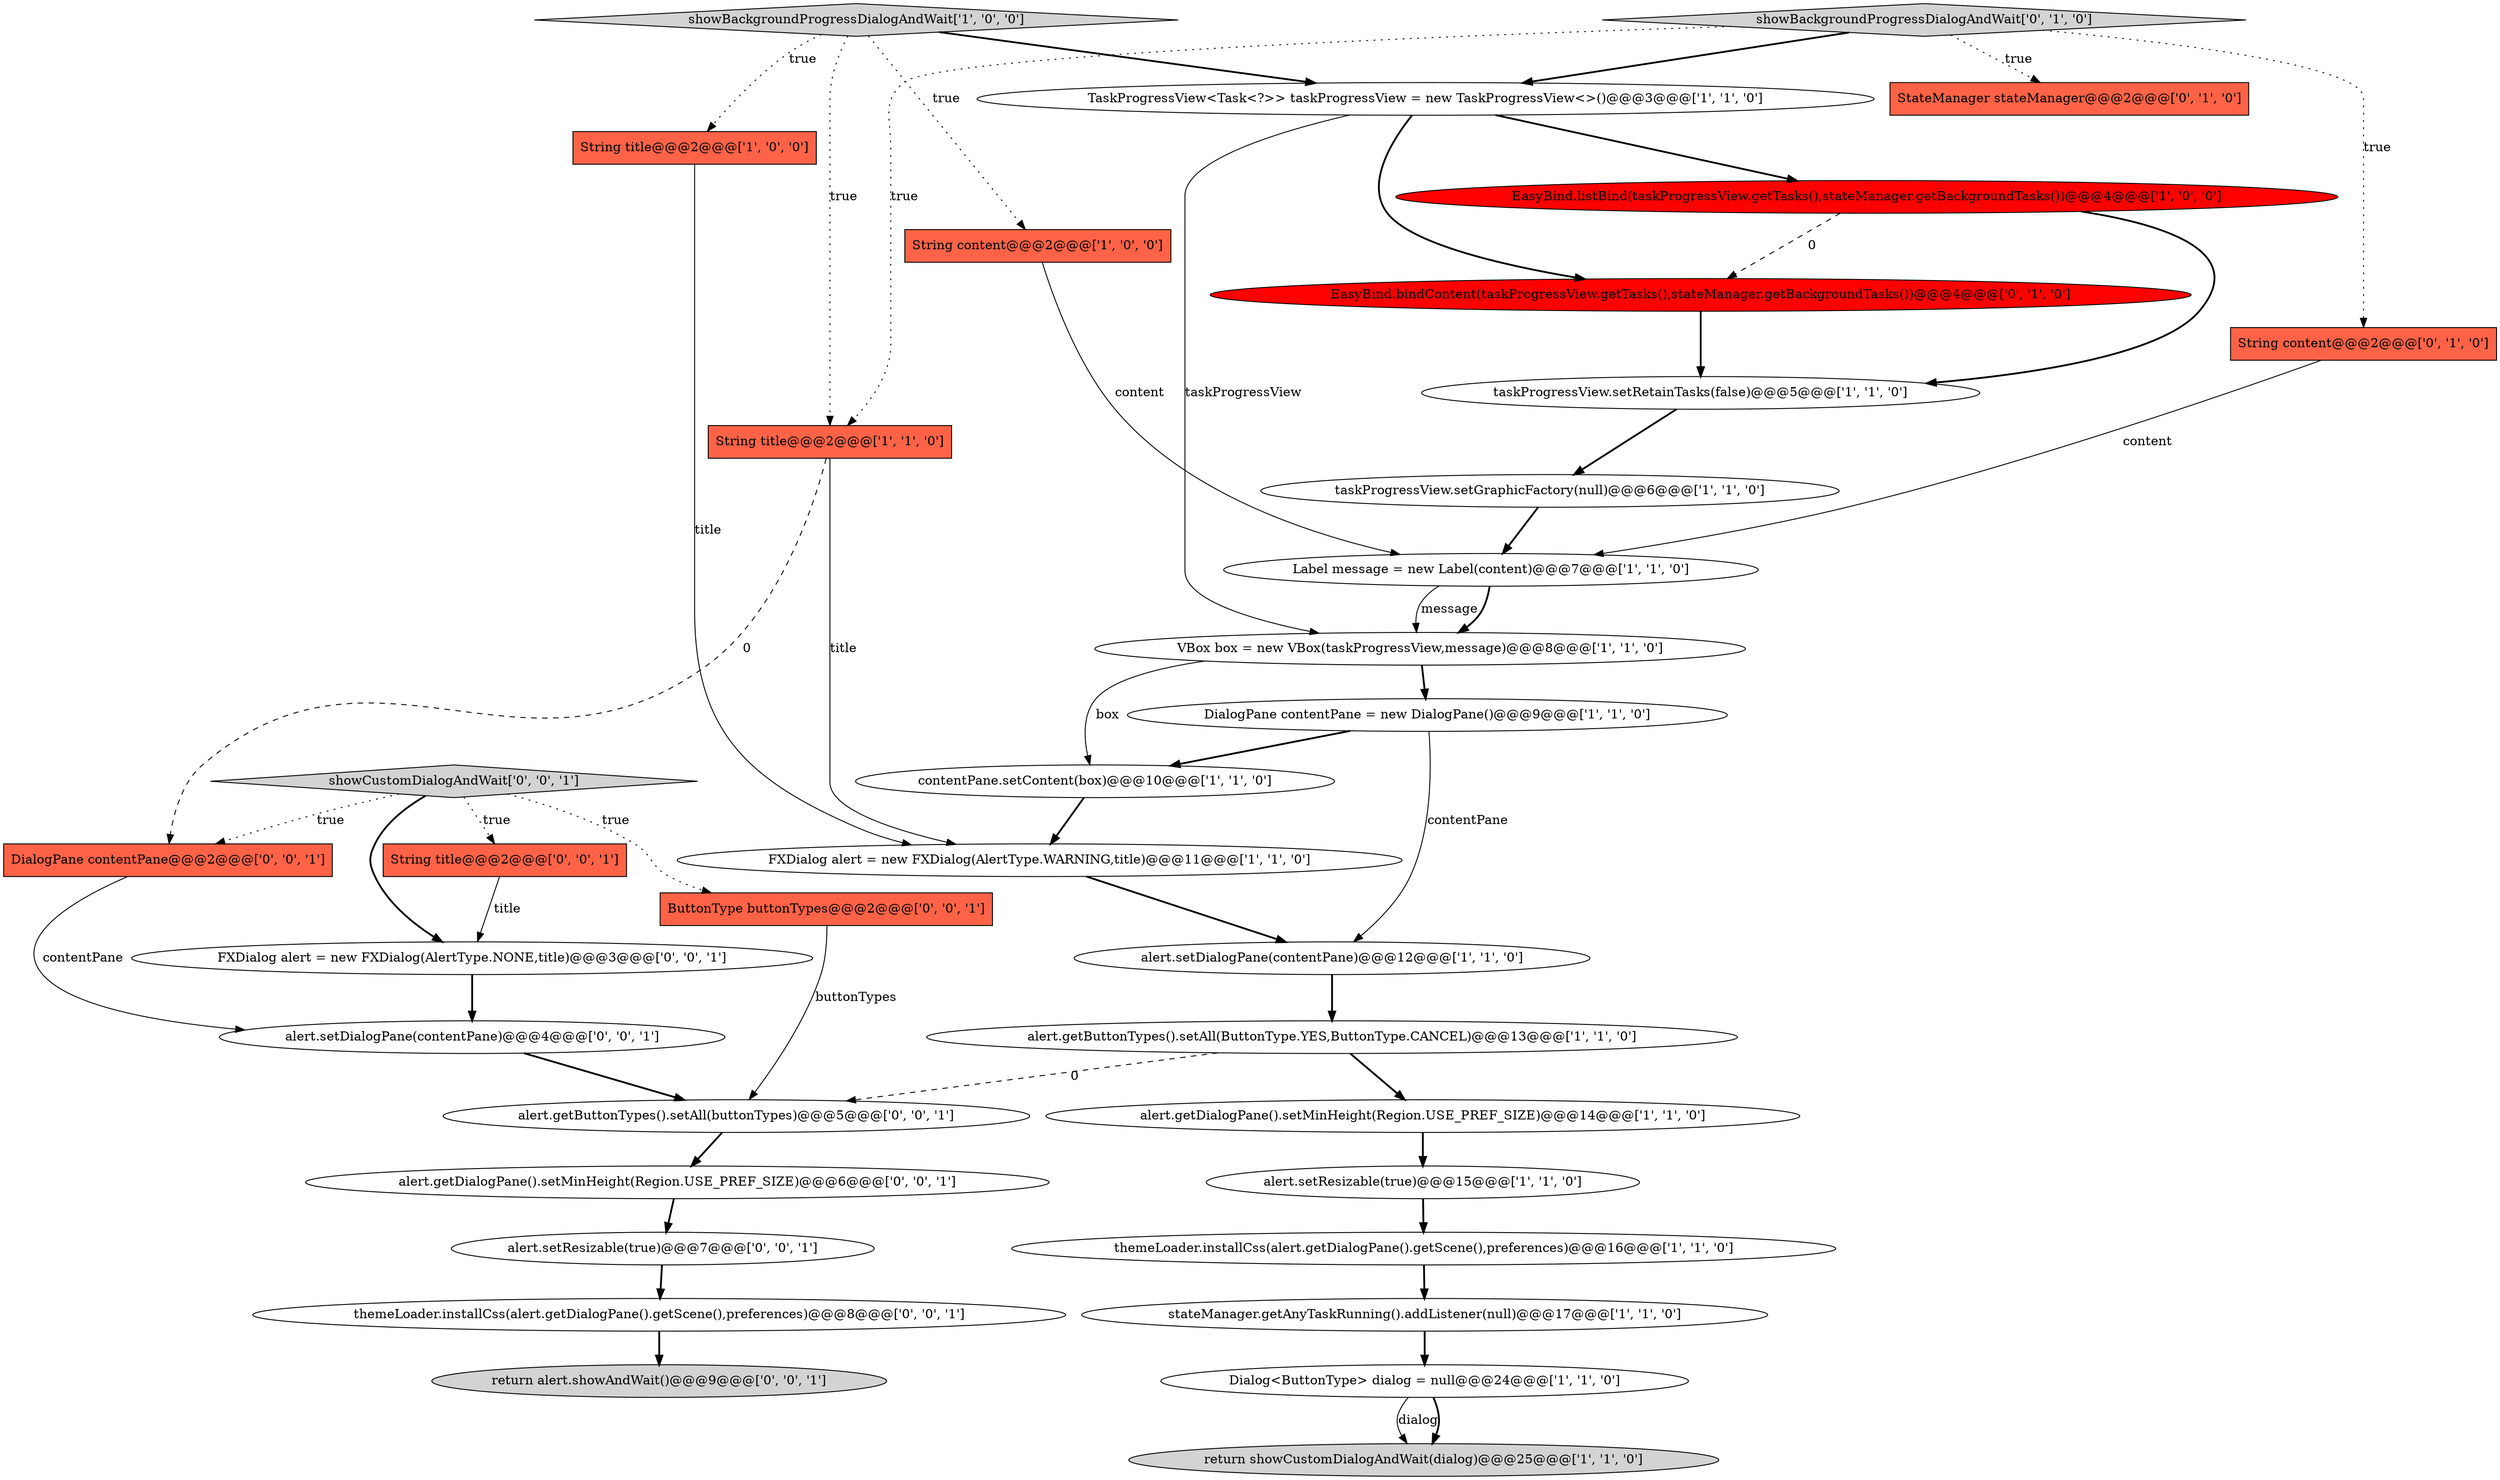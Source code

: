 digraph {
8 [style = filled, label = "String title@@@2@@@['1', '0', '0']", fillcolor = tomato, shape = box image = "AAA0AAABBB1BBB"];
12 [style = filled, label = "TaskProgressView<Task<?>> taskProgressView = new TaskProgressView<>()@@@3@@@['1', '1', '0']", fillcolor = white, shape = ellipse image = "AAA0AAABBB1BBB"];
5 [style = filled, label = "alert.setResizable(true)@@@15@@@['1', '1', '0']", fillcolor = white, shape = ellipse image = "AAA0AAABBB1BBB"];
33 [style = filled, label = "alert.getButtonTypes().setAll(buttonTypes)@@@5@@@['0', '0', '1']", fillcolor = white, shape = ellipse image = "AAA0AAABBB3BBB"];
34 [style = filled, label = "alert.getDialogPane().setMinHeight(Region.USE_PREF_SIZE)@@@6@@@['0', '0', '1']", fillcolor = white, shape = ellipse image = "AAA0AAABBB3BBB"];
35 [style = filled, label = "return alert.showAndWait()@@@9@@@['0', '0', '1']", fillcolor = lightgray, shape = ellipse image = "AAA0AAABBB3BBB"];
13 [style = filled, label = "alert.setDialogPane(contentPane)@@@12@@@['1', '1', '0']", fillcolor = white, shape = ellipse image = "AAA0AAABBB1BBB"];
29 [style = filled, label = "FXDialog alert = new FXDialog(AlertType.NONE,title)@@@3@@@['0', '0', '1']", fillcolor = white, shape = ellipse image = "AAA0AAABBB3BBB"];
23 [style = filled, label = "EasyBind.bindContent(taskProgressView.getTasks(),stateManager.getBackgroundTasks())@@@4@@@['0', '1', '0']", fillcolor = red, shape = ellipse image = "AAA1AAABBB2BBB"];
11 [style = filled, label = "taskProgressView.setGraphicFactory(null)@@@6@@@['1', '1', '0']", fillcolor = white, shape = ellipse image = "AAA0AAABBB1BBB"];
31 [style = filled, label = "alert.setDialogPane(contentPane)@@@4@@@['0', '0', '1']", fillcolor = white, shape = ellipse image = "AAA0AAABBB3BBB"];
19 [style = filled, label = "DialogPane contentPane = new DialogPane()@@@9@@@['1', '1', '0']", fillcolor = white, shape = ellipse image = "AAA0AAABBB1BBB"];
17 [style = filled, label = "String content@@@2@@@['1', '0', '0']", fillcolor = tomato, shape = box image = "AAA0AAABBB1BBB"];
24 [style = filled, label = "StateManager stateManager@@@2@@@['0', '1', '0']", fillcolor = tomato, shape = box image = "AAA0AAABBB2BBB"];
27 [style = filled, label = "DialogPane contentPane@@@2@@@['0', '0', '1']", fillcolor = tomato, shape = box image = "AAA0AAABBB3BBB"];
16 [style = filled, label = "showBackgroundProgressDialogAndWait['1', '0', '0']", fillcolor = lightgray, shape = diamond image = "AAA0AAABBB1BBB"];
6 [style = filled, label = "themeLoader.installCss(alert.getDialogPane().getScene(),preferences)@@@16@@@['1', '1', '0']", fillcolor = white, shape = ellipse image = "AAA0AAABBB1BBB"];
18 [style = filled, label = "String title@@@2@@@['1', '1', '0']", fillcolor = tomato, shape = box image = "AAA0AAABBB1BBB"];
3 [style = filled, label = "alert.getButtonTypes().setAll(ButtonType.YES,ButtonType.CANCEL)@@@13@@@['1', '1', '0']", fillcolor = white, shape = ellipse image = "AAA0AAABBB1BBB"];
9 [style = filled, label = "FXDialog alert = new FXDialog(AlertType.WARNING,title)@@@11@@@['1', '1', '0']", fillcolor = white, shape = ellipse image = "AAA0AAABBB1BBB"];
7 [style = filled, label = "return showCustomDialogAndWait(dialog)@@@25@@@['1', '1', '0']", fillcolor = lightgray, shape = ellipse image = "AAA0AAABBB1BBB"];
25 [style = filled, label = "String title@@@2@@@['0', '0', '1']", fillcolor = tomato, shape = box image = "AAA0AAABBB3BBB"];
32 [style = filled, label = "themeLoader.installCss(alert.getDialogPane().getScene(),preferences)@@@8@@@['0', '0', '1']", fillcolor = white, shape = ellipse image = "AAA0AAABBB3BBB"];
10 [style = filled, label = "Label message = new Label(content)@@@7@@@['1', '1', '0']", fillcolor = white, shape = ellipse image = "AAA0AAABBB1BBB"];
26 [style = filled, label = "ButtonType buttonTypes@@@2@@@['0', '0', '1']", fillcolor = tomato, shape = box image = "AAA0AAABBB3BBB"];
22 [style = filled, label = "showBackgroundProgressDialogAndWait['0', '1', '0']", fillcolor = lightgray, shape = diamond image = "AAA0AAABBB2BBB"];
4 [style = filled, label = "contentPane.setContent(box)@@@10@@@['1', '1', '0']", fillcolor = white, shape = ellipse image = "AAA0AAABBB1BBB"];
21 [style = filled, label = "String content@@@2@@@['0', '1', '0']", fillcolor = tomato, shape = box image = "AAA0AAABBB2BBB"];
30 [style = filled, label = "showCustomDialogAndWait['0', '0', '1']", fillcolor = lightgray, shape = diamond image = "AAA0AAABBB3BBB"];
2 [style = filled, label = "VBox box = new VBox(taskProgressView,message)@@@8@@@['1', '1', '0']", fillcolor = white, shape = ellipse image = "AAA0AAABBB1BBB"];
20 [style = filled, label = "alert.getDialogPane().setMinHeight(Region.USE_PREF_SIZE)@@@14@@@['1', '1', '0']", fillcolor = white, shape = ellipse image = "AAA0AAABBB1BBB"];
15 [style = filled, label = "stateManager.getAnyTaskRunning().addListener(null)@@@17@@@['1', '1', '0']", fillcolor = white, shape = ellipse image = "AAA0AAABBB1BBB"];
28 [style = filled, label = "alert.setResizable(true)@@@7@@@['0', '0', '1']", fillcolor = white, shape = ellipse image = "AAA0AAABBB3BBB"];
0 [style = filled, label = "Dialog<ButtonType> dialog = null@@@24@@@['1', '1', '0']", fillcolor = white, shape = ellipse image = "AAA0AAABBB1BBB"];
14 [style = filled, label = "taskProgressView.setRetainTasks(false)@@@5@@@['1', '1', '0']", fillcolor = white, shape = ellipse image = "AAA0AAABBB1BBB"];
1 [style = filled, label = "EasyBind.listBind(taskProgressView.getTasks(),stateManager.getBackgroundTasks())@@@4@@@['1', '0', '0']", fillcolor = red, shape = ellipse image = "AAA1AAABBB1BBB"];
22->21 [style = dotted, label="true"];
4->9 [style = bold, label=""];
32->35 [style = bold, label=""];
25->29 [style = solid, label="title"];
16->8 [style = dotted, label="true"];
2->19 [style = bold, label=""];
22->18 [style = dotted, label="true"];
16->18 [style = dotted, label="true"];
3->33 [style = dashed, label="0"];
30->27 [style = dotted, label="true"];
18->27 [style = dashed, label="0"];
29->31 [style = bold, label=""];
16->17 [style = dotted, label="true"];
0->7 [style = solid, label="dialog"];
19->13 [style = solid, label="contentPane"];
8->9 [style = solid, label="title"];
18->9 [style = solid, label="title"];
22->24 [style = dotted, label="true"];
30->26 [style = dotted, label="true"];
10->2 [style = solid, label="message"];
12->1 [style = bold, label=""];
30->29 [style = bold, label=""];
6->15 [style = bold, label=""];
20->5 [style = bold, label=""];
0->7 [style = bold, label=""];
28->32 [style = bold, label=""];
23->14 [style = bold, label=""];
26->33 [style = solid, label="buttonTypes"];
34->28 [style = bold, label=""];
3->20 [style = bold, label=""];
5->6 [style = bold, label=""];
12->2 [style = solid, label="taskProgressView"];
27->31 [style = solid, label="contentPane"];
13->3 [style = bold, label=""];
30->25 [style = dotted, label="true"];
11->10 [style = bold, label=""];
22->12 [style = bold, label=""];
31->33 [style = bold, label=""];
15->0 [style = bold, label=""];
1->14 [style = bold, label=""];
10->2 [style = bold, label=""];
12->23 [style = bold, label=""];
19->4 [style = bold, label=""];
21->10 [style = solid, label="content"];
14->11 [style = bold, label=""];
16->12 [style = bold, label=""];
33->34 [style = bold, label=""];
1->23 [style = dashed, label="0"];
2->4 [style = solid, label="box"];
9->13 [style = bold, label=""];
17->10 [style = solid, label="content"];
}
